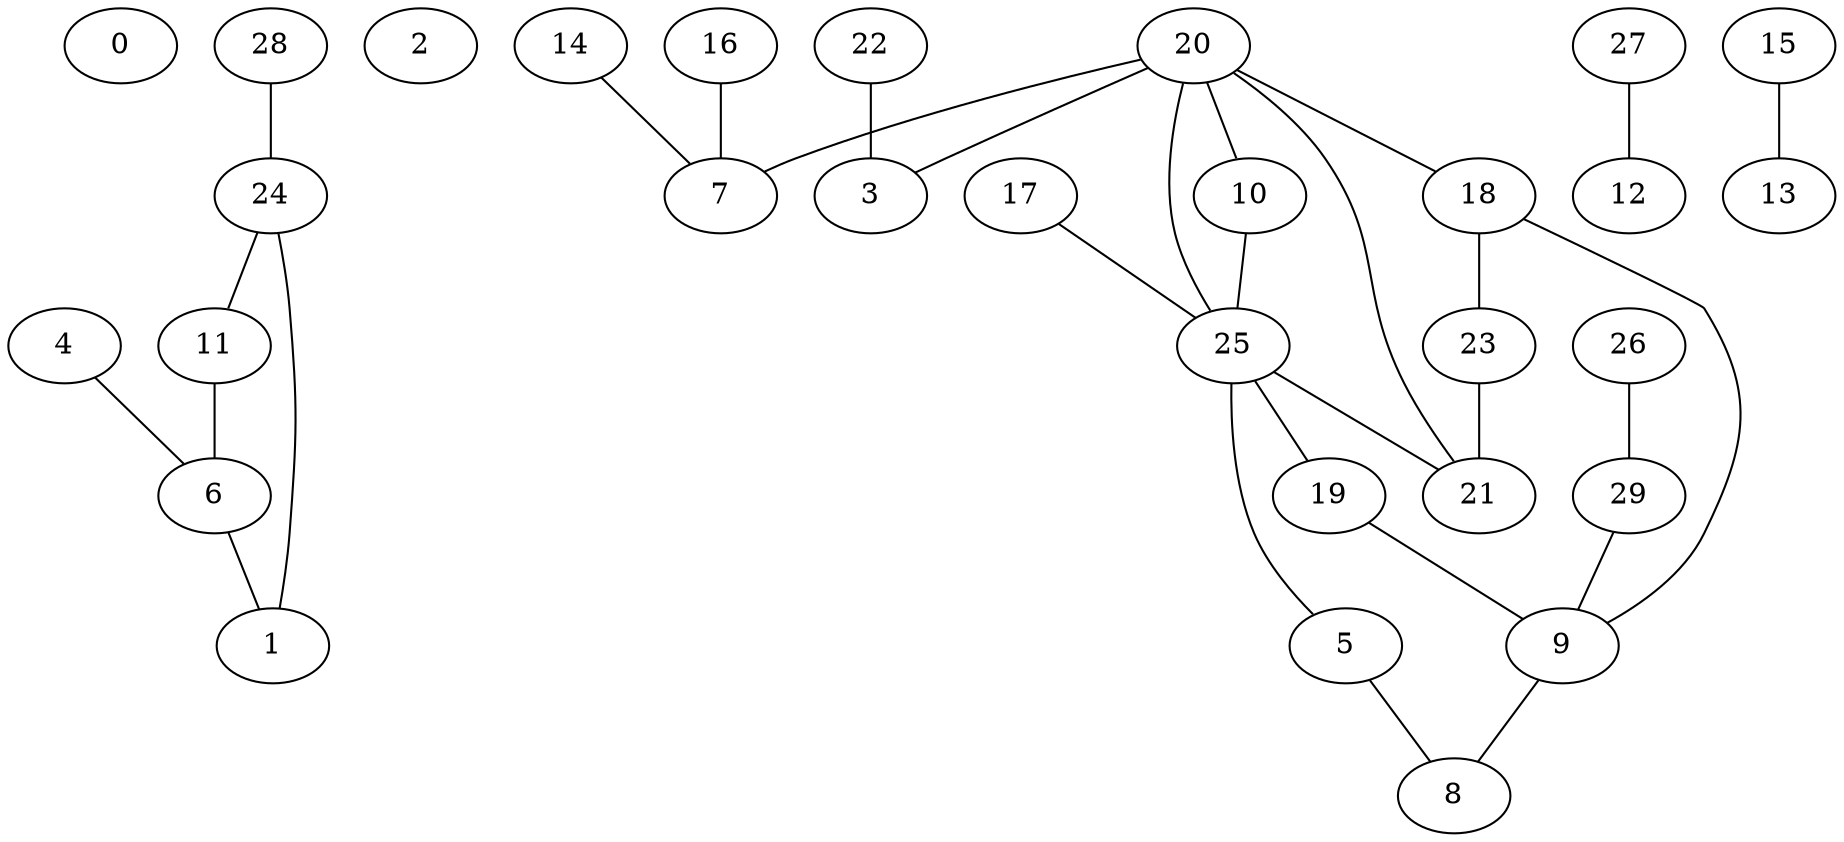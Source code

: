 graph {
	0 [label=0]
	1 [label=1]
	2 [label=2]
	3 [label=3]
	4 [label=4]
	5 [label=5]
	6 [label=6]
	7 [label=7]
	8 [label=8]
	9 [label=9]
	10 [label=10]
	11 [label=11]
	12 [label=12]
	13 [label=13]
	14 [label=14]
	15 [label=15]
	16 [label=16]
	17 [label=17]
	18 [label=18]
	19 [label=19]
	20 [label=20]
	21 [label=21]
	22 [label=22]
	23 [label=23]
	24 [label=24]
	25 [label=25]
	26 [label=26]
	27 [label=27]
	28 [label=28]
	29 [label=29]
	25 -- 5
	19 -- 9
	25 -- 21
	20 -- 3
	21 -- 20
	4 -- 6
	11 -- 6
	27 -- 12
	15 -- 13
	22 -- 3
	24 -- 1
	20 -- 7
	6 -- 1
	5 -- 8
	17 -- 25
	23 -- 21
	29 -- 9
	20 -- 18
	14 -- 7
	16 -- 7
	20 -- 10
	25 -- 19
	20 -- 25
	9 -- 8
	28 -- 24
	18 -- 23
	18 -- 9
	10 -- 25
	24 -- 11
	26 -- 29
}